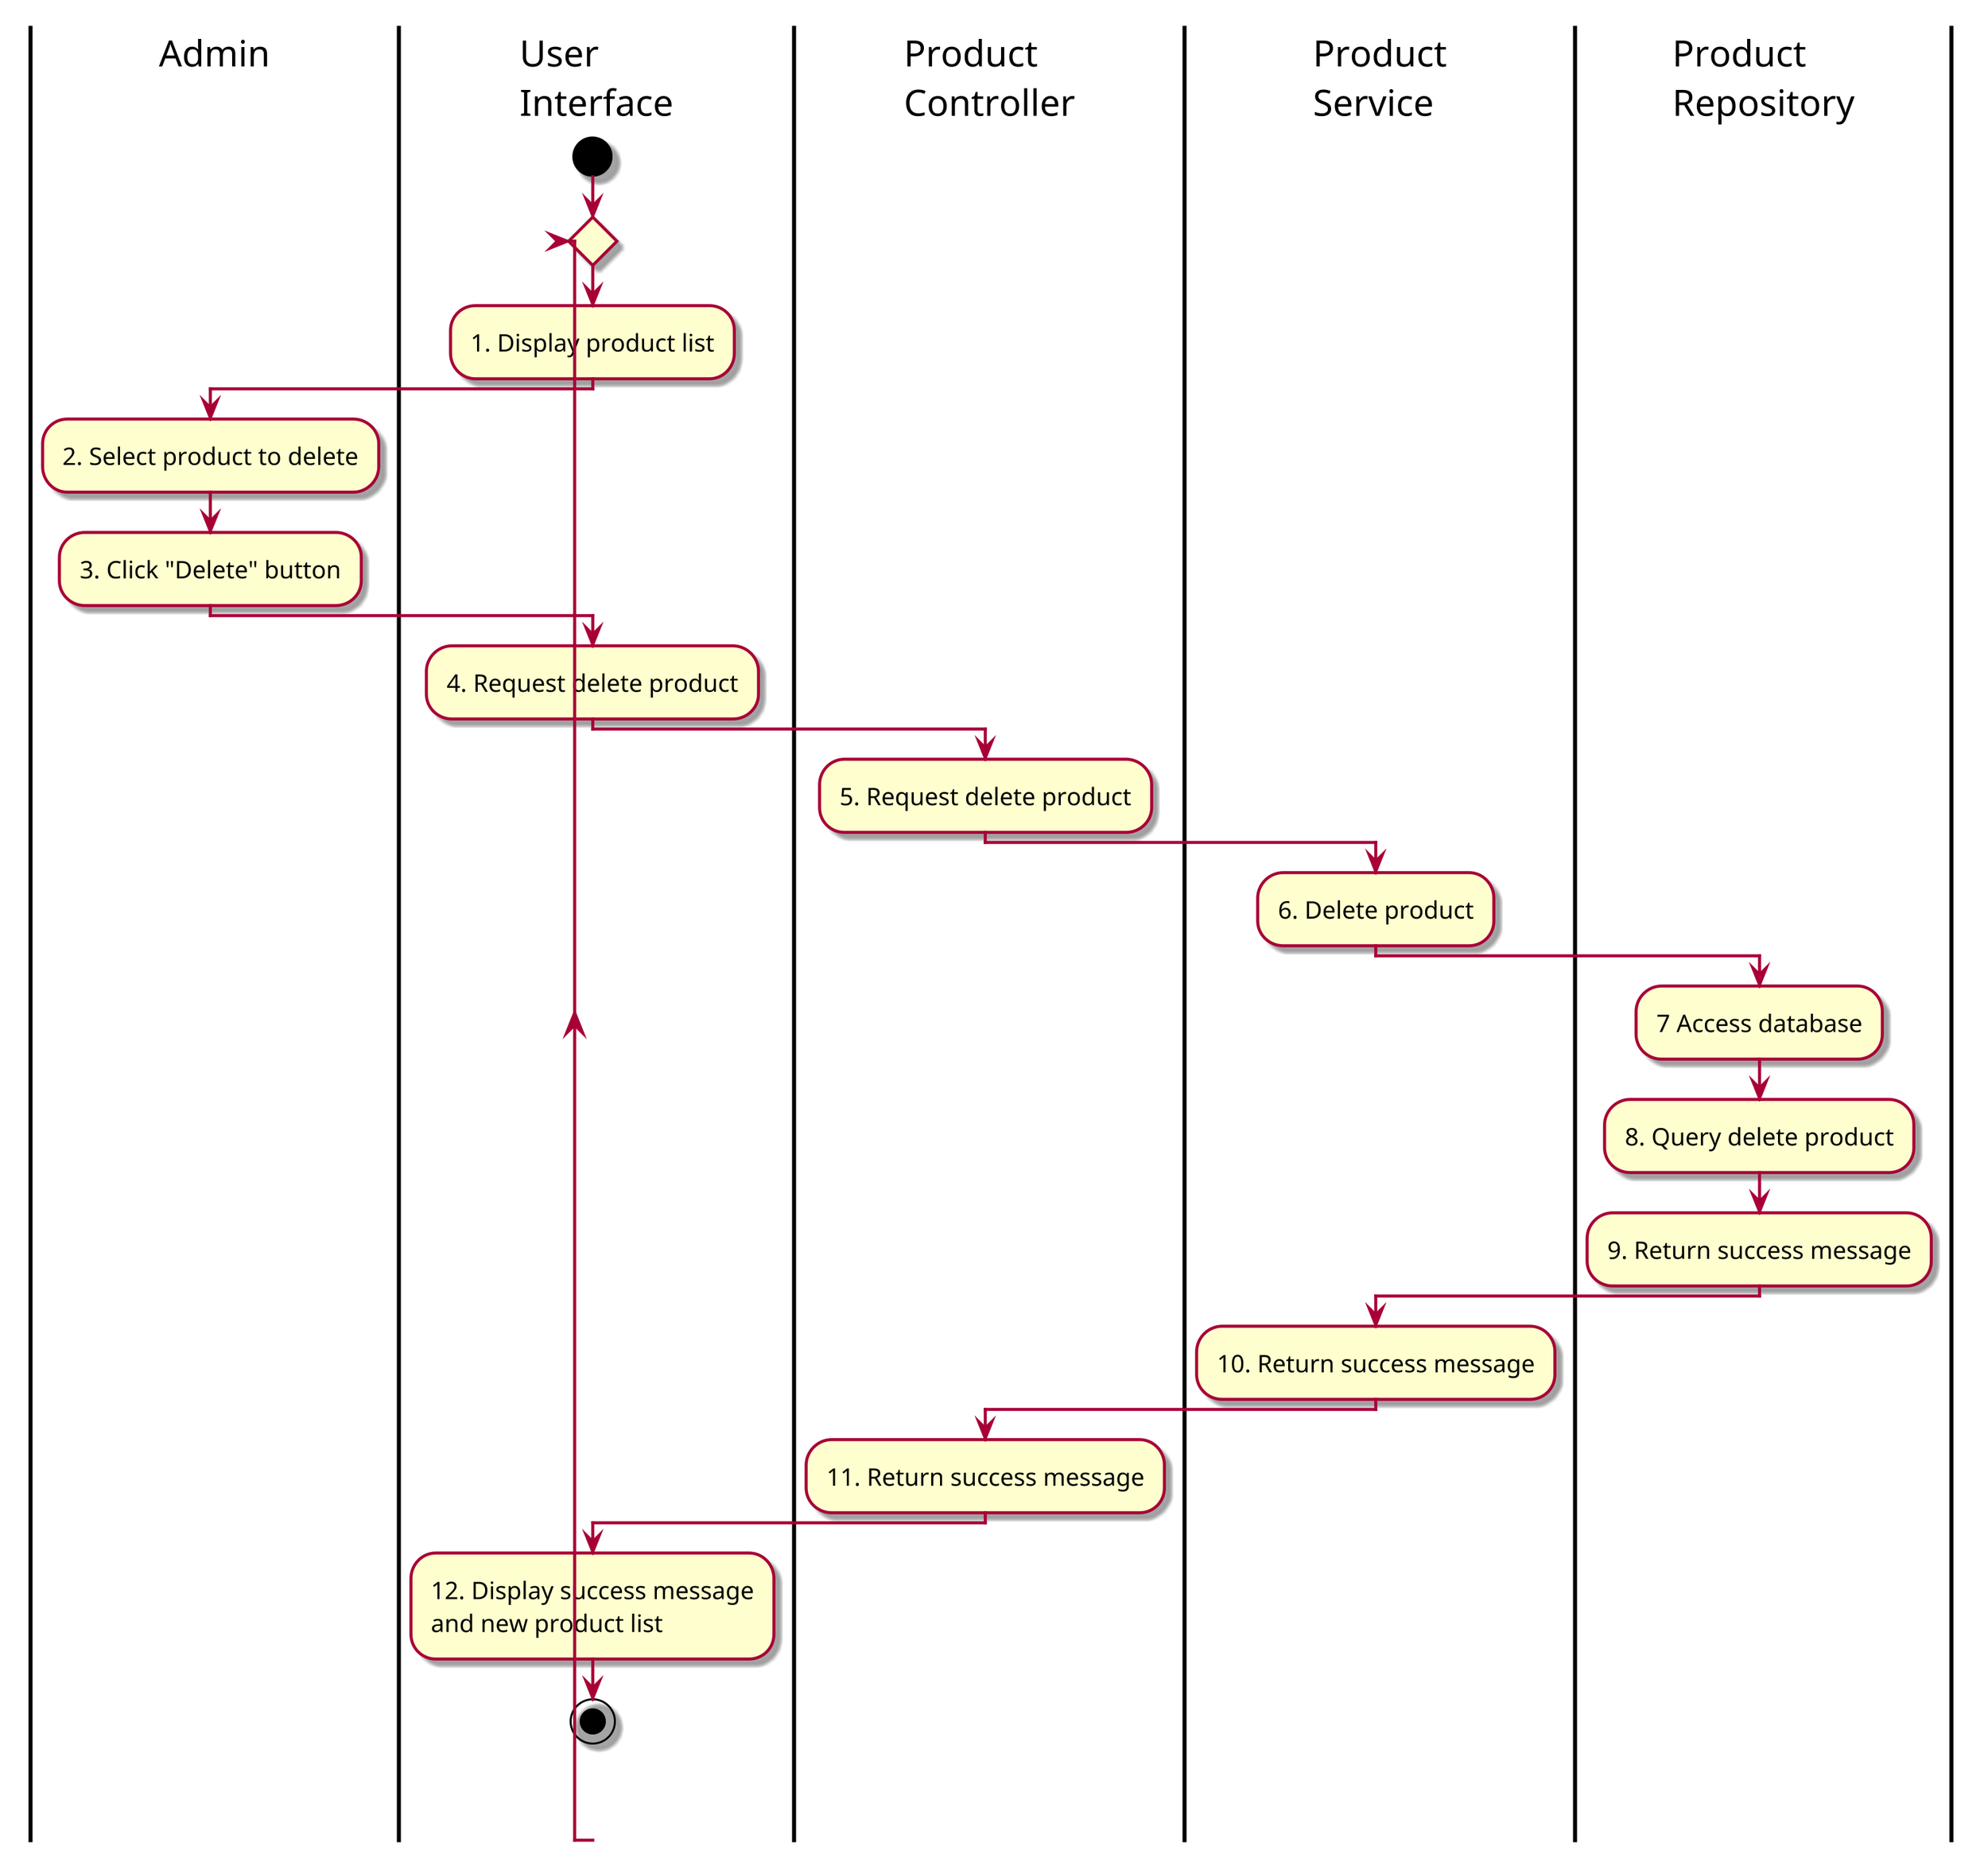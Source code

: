 @startuml ActDeleteProduct

skin rose
scale 3

|Admin|
|User\nInterface|
|Product\nController|
|Product\nService|
|Product\nRepository|
|User\nInterface|
start
repeat
:1. Display product list;
|Admin|
:2. Select product to delete;
:3. Click "Delete" button;
|User\nInterface|
:4. Request delete product;
|Product\nController|
:5. Request delete product;
|Product\nService|
:6. Delete product;
|Product\nRepository|
:7 Access database;
:8. Query delete product;
:9. Return success message;
|Product\nService|
:10. Return success message;
|Product\nController|
:11. Return success message;
|User\nInterface|
:12. Display success message\nand new product list;
stop

@enduml